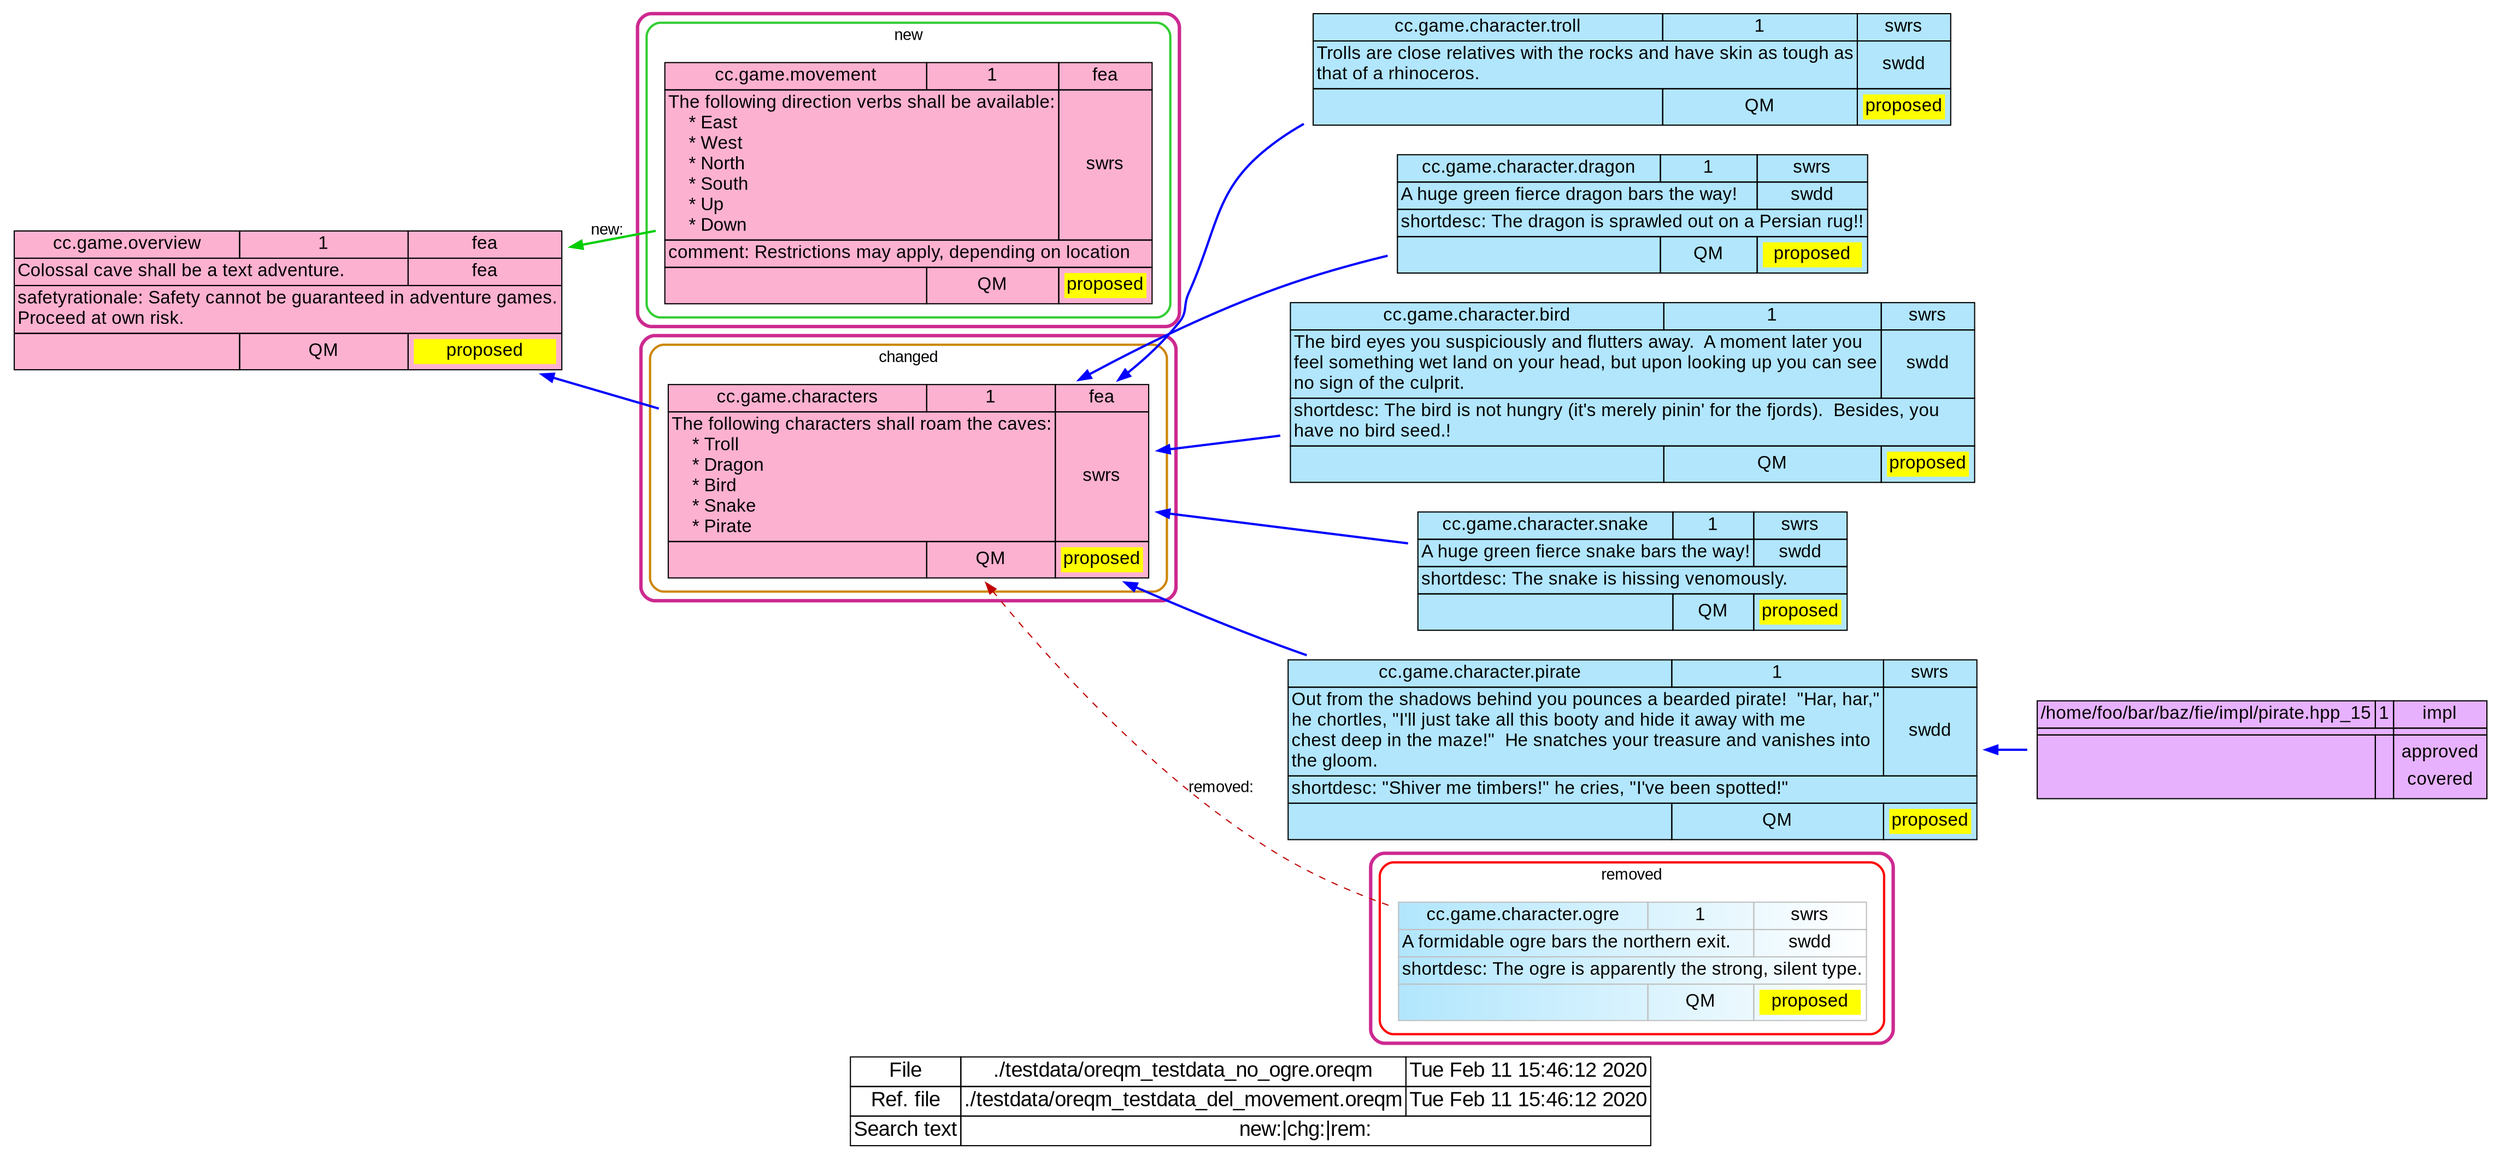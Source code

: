 digraph "" {
  rankdir="RL"
  node [shape=plaintext fontname="Arial" fontsize=16]
  edge [color="blue",dir="forward",arrowhead="normal",arrowtail="normal"];

  "cc.game.overview" [id="cc.game.overview" label=<
      <TABLE BGCOLOR="#FDB1D0" BORDER="0" CELLSPACING="0" CELLBORDER="1" COLOR="black" >
        <TR><TD CELLSPACING="0" >cc.game.overview</TD><TD>1</TD><TD>fea</TD></TR>
        <TR><TD COLSPAN="2" ALIGN="LEFT">Colossal cave shall be a text adventure.<BR ALIGN="LEFT"/></TD><TD>fea</TD></TR>
        <TR><TD COLSPAN="3" ALIGN="LEFT">safetyrationale: Safety cannot be guaranteed in adventure games.<BR ALIGN="LEFT"/>Proceed at own risk.<BR ALIGN="LEFT"/></TD></TR>
        <TR><TD></TD><TD>QM</TD><TD><TABLE BORDER="0"><TR><TD BGCOLOR="yellow">proposed</TD></TR></TABLE></TD></TR>
      </TABLE>>];

subgraph "cluster_cc.game.movement" { id="sel_cc.game.movement" color=maroon3 penwidth=3 label="" style="rounded"
subgraph "cluster_cc.game.movement_new" { color=limegreen penwidth=2 label="new" fontname="Arial" labelloc="t" style="rounded"
  "cc.game.movement" [id="cc.game.movement" label=<
      <TABLE BGCOLOR="#FDB1D0" BORDER="0" CELLSPACING="0" CELLBORDER="1" COLOR="black" >
        <TR><TD CELLSPACING="0" >cc.game.movement</TD><TD>1</TD><TD>fea</TD></TR>
        <TR><TD COLSPAN="2" ALIGN="LEFT">The following direction verbs shall be available:<BR ALIGN="LEFT"/>  &nbsp;&nbsp;* East<BR ALIGN="LEFT"/>  &nbsp;&nbsp;* West<BR ALIGN="LEFT"/>  &nbsp;&nbsp;* North<BR ALIGN="LEFT"/>  &nbsp;&nbsp;* South<BR ALIGN="LEFT"/>  &nbsp;&nbsp;* Up<BR ALIGN="LEFT"/>  &nbsp;&nbsp;* Down<BR ALIGN="LEFT"/></TD><TD>swrs</TD></TR>
        <TR><TD COLSPAN="3" ALIGN="LEFT">comment: Restrictions may apply, depending on location<BR ALIGN="LEFT"/></TD></TR>
        <TR><TD></TD><TD>QM</TD><TD><TABLE BORDER="0"><TR><TD BGCOLOR="yellow">proposed</TD></TR></TABLE></TD></TR>
      </TABLE>>];
}
}

subgraph "cluster_cc.game.characters" { id="sel_cc.game.characters" color=maroon3 penwidth=3 label="" style="rounded"
subgraph "cluster_cc.game.characters_changed" { color=orange3 penwidth=2 label="changed" fontname="Arial" labelloc="t" style="rounded"
  "cc.game.characters" [id="cc.game.characters" label=<
      <TABLE BGCOLOR="#FDB1D0" BORDER="0" CELLSPACING="0" CELLBORDER="1" COLOR="black" >
        <TR><TD CELLSPACING="0" >cc.game.characters</TD><TD>1</TD><TD>fea</TD></TR>
        <TR><TD COLSPAN="2" ALIGN="LEFT">The following characters shall roam the caves:<BR ALIGN="LEFT"/>  &nbsp;&nbsp;* Troll<BR ALIGN="LEFT"/>  &nbsp;&nbsp;* Dragon<BR ALIGN="LEFT"/>  &nbsp;&nbsp;* Bird<BR ALIGN="LEFT"/>  &nbsp;&nbsp;* Snake<BR ALIGN="LEFT"/>  &nbsp;&nbsp;* Pirate<BR ALIGN="LEFT"/></TD><TD>swrs</TD></TR>
        <TR><TD></TD><TD>QM</TD><TD><TABLE BORDER="0"><TR><TD BGCOLOR="yellow">proposed</TD></TR></TABLE></TD></TR>
      </TABLE>>];
}
}

  "cc.game.character.troll" [id="cc.game.character.troll" label=<
      <TABLE BGCOLOR="#B1E6FD" BORDER="0" CELLSPACING="0" CELLBORDER="1" COLOR="black" >
        <TR><TD CELLSPACING="0" >cc.game.character.troll</TD><TD>1</TD><TD>swrs</TD></TR>
        <TR><TD COLSPAN="2" ALIGN="LEFT">Trolls are close relatives with the rocks and have skin as tough as<BR ALIGN="LEFT"/>that of a rhinoceros.<BR ALIGN="LEFT"/></TD><TD>swdd</TD></TR>
        <TR><TD></TD><TD>QM</TD><TD><TABLE BORDER="0"><TR><TD BGCOLOR="yellow">proposed</TD></TR></TABLE></TD></TR>
      </TABLE>>];

  "cc.game.character.dragon" [id="cc.game.character.dragon" label=<
      <TABLE BGCOLOR="#B1E6FD" BORDER="0" CELLSPACING="0" CELLBORDER="1" COLOR="black" >
        <TR><TD CELLSPACING="0" >cc.game.character.dragon</TD><TD>1</TD><TD>swrs</TD></TR>
        <TR><TD COLSPAN="2" ALIGN="LEFT">A huge green fierce dragon bars the way!<BR ALIGN="LEFT"/></TD><TD>swdd</TD></TR>
        <TR><TD COLSPAN="3" ALIGN="LEFT">shortdesc: The dragon is sprawled out on a Persian rug!!<BR ALIGN="LEFT"/></TD></TR>
        <TR><TD></TD><TD>QM</TD><TD><TABLE BORDER="0"><TR><TD BGCOLOR="yellow">proposed</TD></TR></TABLE></TD></TR>
      </TABLE>>];

  "cc.game.character.bird" [id="cc.game.character.bird" label=<
      <TABLE BGCOLOR="#B1E6FD" BORDER="0" CELLSPACING="0" CELLBORDER="1" COLOR="black" >
        <TR><TD CELLSPACING="0" >cc.game.character.bird</TD><TD>1</TD><TD>swrs</TD></TR>
        <TR><TD COLSPAN="2" ALIGN="LEFT">The bird eyes you suspiciously and flutters away.  A moment later you<BR ALIGN="LEFT"/>feel something wet land on your head, but upon looking up you can see<BR ALIGN="LEFT"/>no sign of the culprit.<BR ALIGN="LEFT"/></TD><TD>swdd</TD></TR>
        <TR><TD COLSPAN="3" ALIGN="LEFT">shortdesc: The bird is not hungry (it's merely pinin' for the fjords).  Besides, you<BR ALIGN="LEFT"/>have no bird seed.!<BR ALIGN="LEFT"/></TD></TR>
        <TR><TD></TD><TD>QM</TD><TD><TABLE BORDER="0"><TR><TD BGCOLOR="yellow">proposed</TD></TR></TABLE></TD></TR>
      </TABLE>>];

  "cc.game.character.snake" [id="cc.game.character.snake" label=<
      <TABLE BGCOLOR="#B1E6FD" BORDER="0" CELLSPACING="0" CELLBORDER="1" COLOR="black" >
        <TR><TD CELLSPACING="0" >cc.game.character.snake</TD><TD>1</TD><TD>swrs</TD></TR>
        <TR><TD COLSPAN="2" ALIGN="LEFT">A huge green fierce snake bars the way!<BR ALIGN="LEFT"/></TD><TD>swdd</TD></TR>
        <TR><TD COLSPAN="3" ALIGN="LEFT">shortdesc: The snake is hissing venomously.<BR ALIGN="LEFT"/></TD></TR>
        <TR><TD></TD><TD>QM</TD><TD><TABLE BORDER="0"><TR><TD BGCOLOR="yellow">proposed</TD></TR></TABLE></TD></TR>
      </TABLE>>];

  "cc.game.character.pirate" [id="cc.game.character.pirate" label=<
      <TABLE BGCOLOR="#B1E6FD" BORDER="0" CELLSPACING="0" CELLBORDER="1" COLOR="black" >
        <TR><TD CELLSPACING="0" >cc.game.character.pirate</TD><TD>1</TD><TD>swrs</TD></TR>
        <TR><TD COLSPAN="2" ALIGN="LEFT">Out from the shadows behind you pounces a bearded pirate!  &quot;Har, har,&quot;<BR ALIGN="LEFT"/>he chortles, &quot;I'll just take all this booty and hide it away with me<BR ALIGN="LEFT"/>chest deep in the maze!&quot;  He snatches your treasure and vanishes into<BR ALIGN="LEFT"/>the gloom.<BR ALIGN="LEFT"/></TD><TD>swdd</TD></TR>
        <TR><TD COLSPAN="3" ALIGN="LEFT">shortdesc: &quot;Shiver me timbers!&quot; he cries, &quot;I've been spotted!&quot;<BR ALIGN="LEFT"/></TD></TR>
        <TR><TD></TD><TD>QM</TD><TD><TABLE BORDER="0"><TR><TD BGCOLOR="yellow">proposed</TD></TR></TABLE></TD></TR>
      </TABLE>>];

  "/home/foo/bar/baz/fie/impl/pirate.hpp_15" [id="/home/foo/bar/baz/fie/impl/pirate.hpp_15" label=<
      <TABLE BGCOLOR="#E7B1FD" BORDER="0" CELLSPACING="0" CELLBORDER="1" COLOR="black" >
        <TR><TD CELLSPACING="0" >/home/foo/bar/baz/fie/impl/pirate.hpp_15</TD><TD>1</TD><TD>impl</TD></TR>
        <TR><TD COLSPAN="2" ALIGN="LEFT"></TD><TD></TD></TR>
        <TR><TD></TD><TD></TD><TD><TABLE BORDER="0"><TR><TD >approved</TD></TR><TR><TD >covered</TD></TR></TABLE></TD></TR>
      </TABLE>>];

subgraph "cluster_cc.game.character.ogre" { id="sel_cc.game.character.ogre" color=maroon3 penwidth=3 label="" style="rounded"
subgraph "cluster_cc.game.character.ogre_removed" { color=red penwidth=2 label="removed" fontname="Arial" labelloc="t" style="rounded"
  "cc.game.character.ogre" [id="cc.game.character.ogre" label=<
      <TABLE BGCOLOR="#B1E6FD:white" BORDER="0" CELLSPACING="0" CELLBORDER="1" COLOR="grey" >
        <TR><TD CELLSPACING="0" >cc.game.character.ogre</TD><TD>1</TD><TD>swrs</TD></TR>
        <TR><TD COLSPAN="2" ALIGN="LEFT">A formidable ogre bars the northern exit.<BR ALIGN="LEFT"/></TD><TD>swdd</TD></TR>
        <TR><TD COLSPAN="3" ALIGN="LEFT">shortdesc: The ogre is apparently the strong, silent type.<BR ALIGN="LEFT"/></TD></TR>
        <TR><TD></TD><TD>QM</TD><TD><TABLE BORDER="0"><TR><TD BGCOLOR="yellow">proposed</TD></TR></TABLE></TD></TR>
      </TABLE>>];
}
}


  # Edges
  "cc.game.movement" -> "cc.game.overview" [style=bold color=green3 fontname="Arial" label="new: "];
  "cc.game.characters" -> "cc.game.overview" [style=bold fontname="Arial" label=""];
  "cc.game.character.troll" -> "cc.game.characters" [style=bold fontname="Arial" label=""];
  "cc.game.character.dragon" -> "cc.game.characters" [style=bold fontname="Arial" label=""];
  "cc.game.character.bird" -> "cc.game.characters" [style=bold fontname="Arial" label=""];
  "cc.game.character.snake" -> "cc.game.characters" [style=bold fontname="Arial" label=""];
  "cc.game.character.pirate" -> "cc.game.characters" [style=bold fontname="Arial" label=""];
  "/home/foo/bar/baz/fie/impl/pirate.hpp_15" -> "cc.game.character.pirate" [style=bold fontname="Arial" label=""];
  "cc.game.character.ogre" -> "cc.game.characters" [style=bold color="#C00000" style=dashed fontname="Arial" label="removed: "];

  label=<
    <table border="0" cellspacing="0" cellborder="1">
      <tr><td cellspacing="0" >File</td><td>./testdata/oreqm_testdata_no_ogre.oreqm</td><td>Tue Feb 11 15:46:12 2020</td></tr>
      <tr><td>Ref. file</td><td>./testdata/oreqm_testdata_del_movement.oreqm</td><td>Tue Feb 11 15:46:12 2020</td></tr>
      <tr><td>Search text</td><td colspan="2">new:|chg:|rem:<BR ALIGN="LEFT"/></td></tr>
    </table>>
  labelloc=b
  fontsize=18
  fontcolor=black
  fontname="Arial"

}
